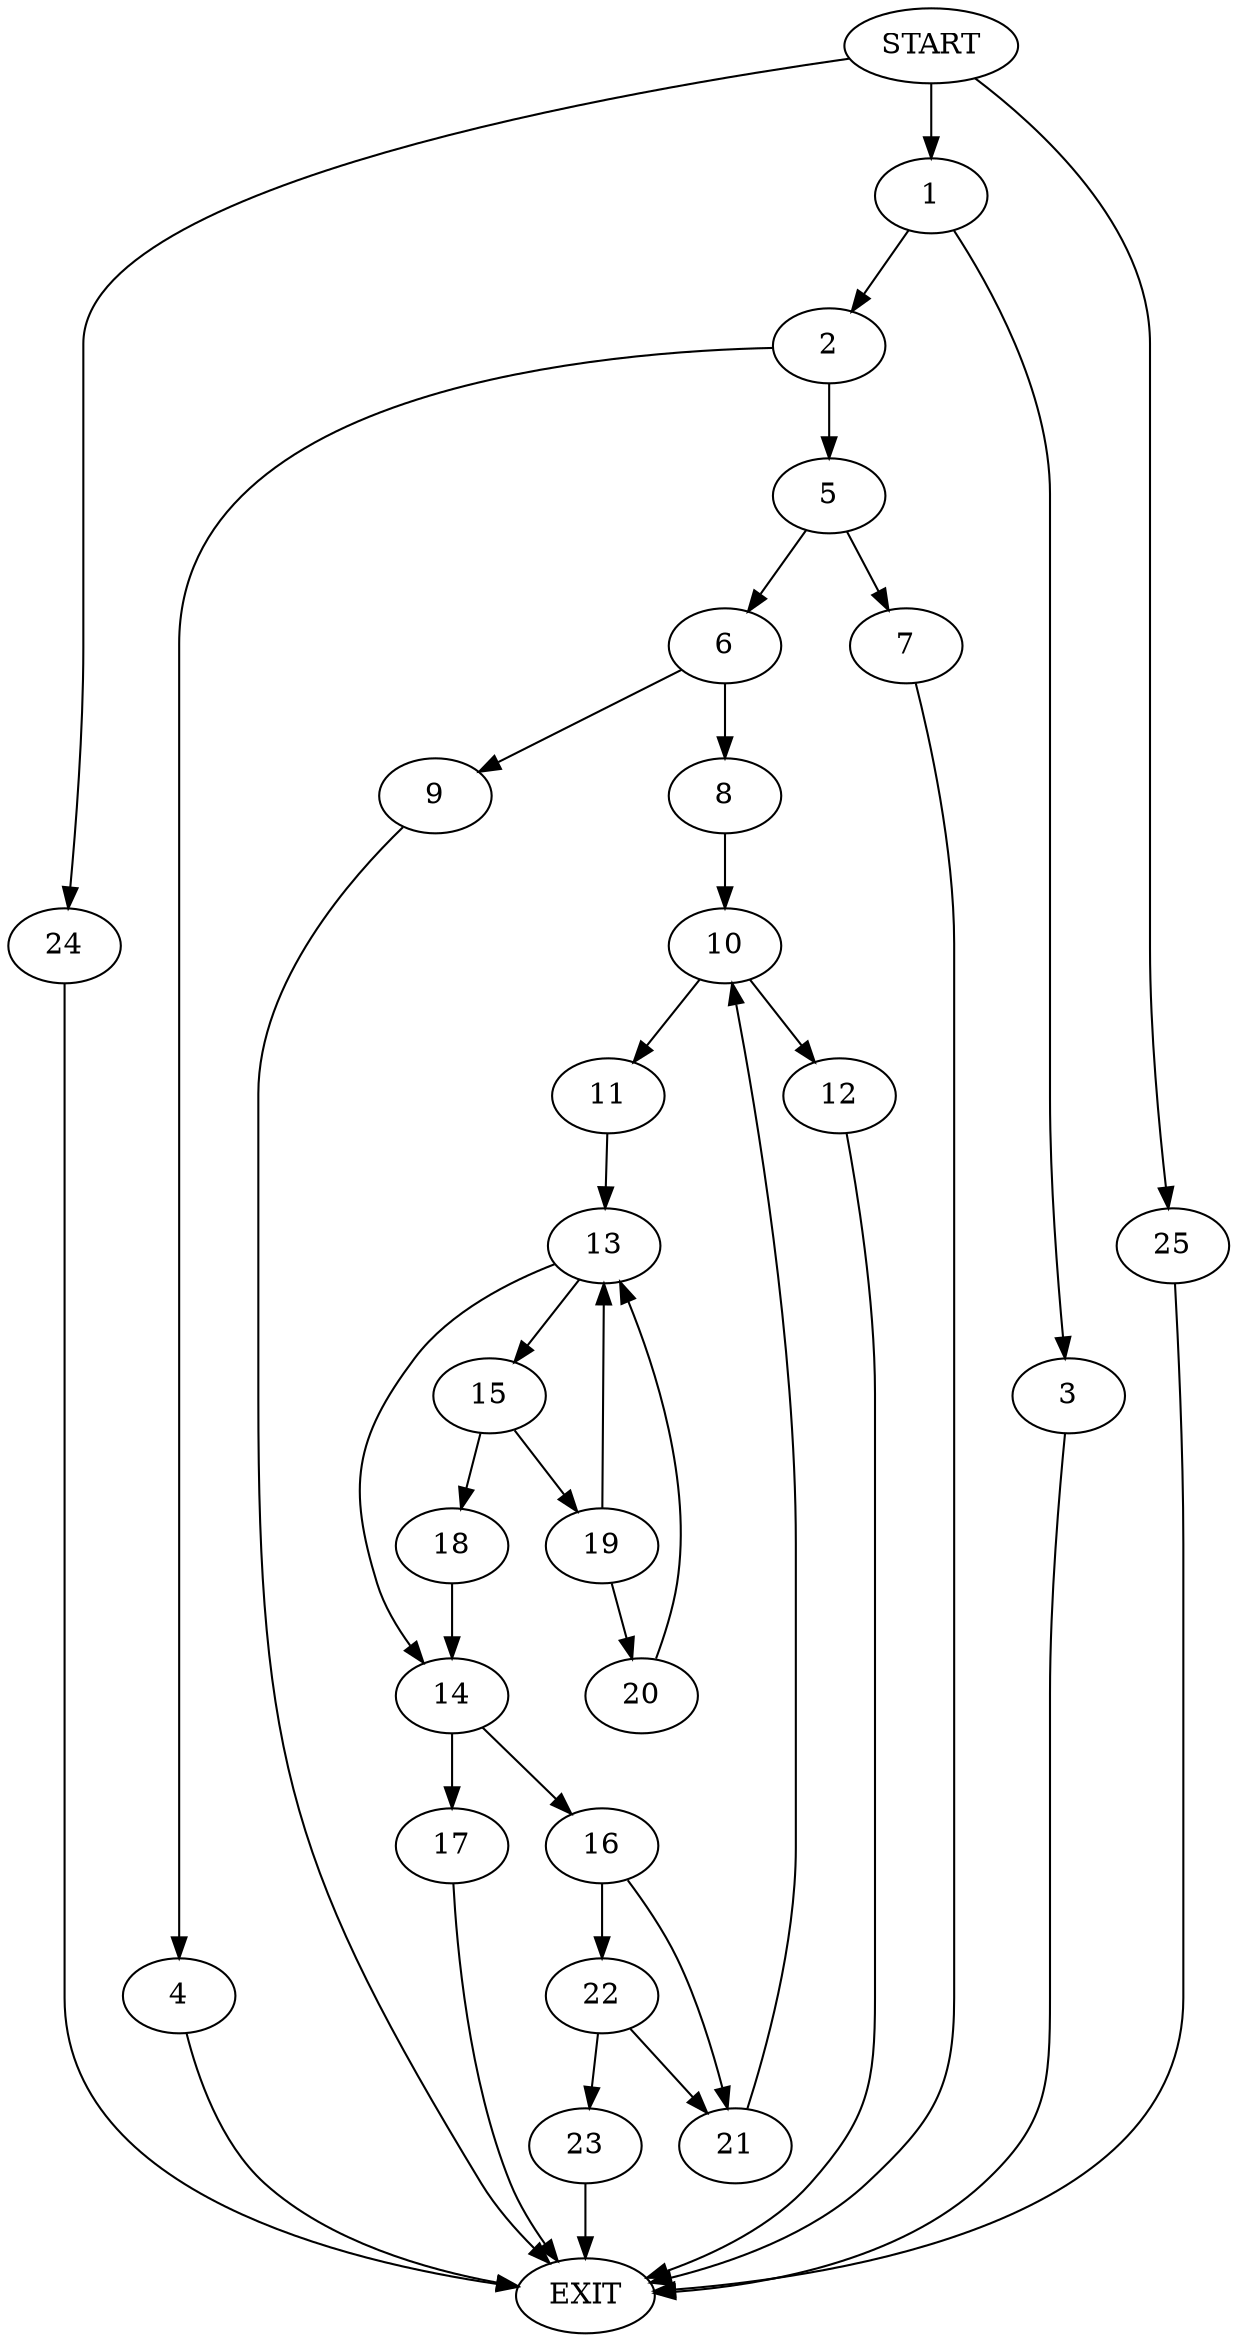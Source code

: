 digraph {
0 [label="START"]
26 [label="EXIT"]
0 -> 1
1 -> 2
1 -> 3
3 -> 26
2 -> 4
2 -> 5
4 -> 26
5 -> 6
5 -> 7
6 -> 8
6 -> 9
7 -> 26
9 -> 26
8 -> 10
10 -> 11
10 -> 12
11 -> 13
12 -> 26
13 -> 14
13 -> 15
14 -> 16
14 -> 17
15 -> 18
15 -> 19
19 -> 13
19 -> 20
18 -> 14
20 -> 13
16 -> 21
16 -> 22
17 -> 26
22 -> 21
22 -> 23
21 -> 10
0 -> 24
24 -> 26
23 -> 26
0 -> 25
25 -> 26
}
